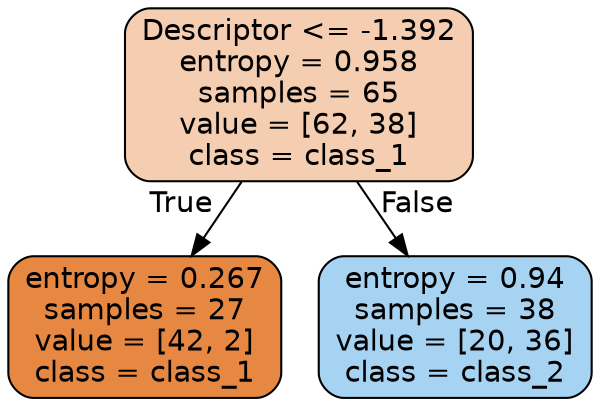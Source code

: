 digraph Tree {
node [shape=box, style="filled, rounded", color="black", fontname="helvetica"] ;
edge [fontname="helvetica"] ;
0 [label="Descriptor <= -1.392\nentropy = 0.958\nsamples = 65\nvalue = [62, 38]\nclass = class_1", fillcolor="#f5ceb2"] ;
1 [label="entropy = 0.267\nsamples = 27\nvalue = [42, 2]\nclass = class_1", fillcolor="#e68742"] ;
0 -> 1 [labeldistance=2.5, labelangle=45, headlabel="True"] ;
2 [label="entropy = 0.94\nsamples = 38\nvalue = [20, 36]\nclass = class_2", fillcolor="#a7d3f3"] ;
0 -> 2 [labeldistance=2.5, labelangle=-45, headlabel="False"] ;
}